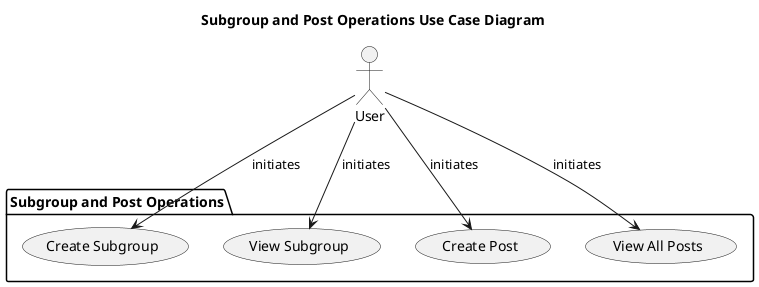 @startuml
title Subgroup and Post Operations Use Case Diagram

actor User

package "Subgroup and Post Operations" {
  usecase "Create Subgroup" as CreateSubgroup
  usecase "View Subgroup" as ViewSubgroup
  usecase "Create Post" as CreatePost
  usecase "View All Posts" as ViewPosts
}

User --> CreateSubgroup : initiates
User --> ViewSubgroup : initiates
User --> CreatePost : initiates
User --> ViewPosts : initiates

@enduml

